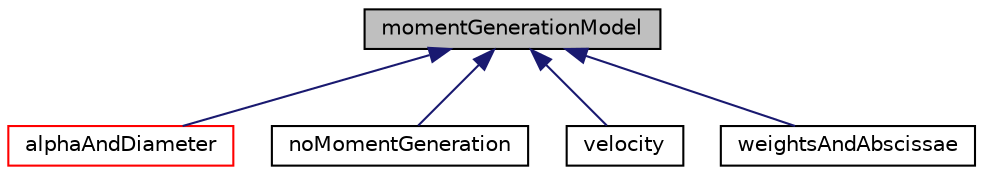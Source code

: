 digraph "momentGenerationModel"
{
  bgcolor="transparent";
  edge [fontname="Helvetica",fontsize="10",labelfontname="Helvetica",labelfontsize="10"];
  node [fontname="Helvetica",fontsize="10",shape=record];
  Node0 [label="momentGenerationModel",height=0.2,width=0.4,color="black", fillcolor="grey75", style="filled", fontcolor="black"];
  Node0 -> Node1 [dir="back",color="midnightblue",fontsize="10",style="solid",fontname="Helvetica"];
  Node1 [label="alphaAndDiameter",height=0.2,width=0.4,color="red",URL="$a02840.html",tooltip="Moment generation done using volume fraction, density, and bubble diameter. "];
  Node0 -> Node3 [dir="back",color="midnightblue",fontsize="10",style="solid",fontname="Helvetica"];
  Node3 [label="noMomentGeneration",height=0.2,width=0.4,color="black",URL="$a02852.html",tooltip="Moments are read directly from the dictionary to create the moment fields. "];
  Node0 -> Node4 [dir="back",color="midnightblue",fontsize="10",style="solid",fontname="Helvetica"];
  Node4 [label="velocity",height=0.2,width=0.4,color="black",URL="$a02856.html",tooltip="Moment generation done using volume fraction, density, and bubble diameter. "];
  Node0 -> Node5 [dir="back",color="midnightblue",fontsize="10",style="solid",fontname="Helvetica"];
  Node5 [label="weightsAndAbscissae",height=0.2,width=0.4,color="black",URL="$a02860.html",tooltip="Constructs moments given weights and abscissae. "];
}
